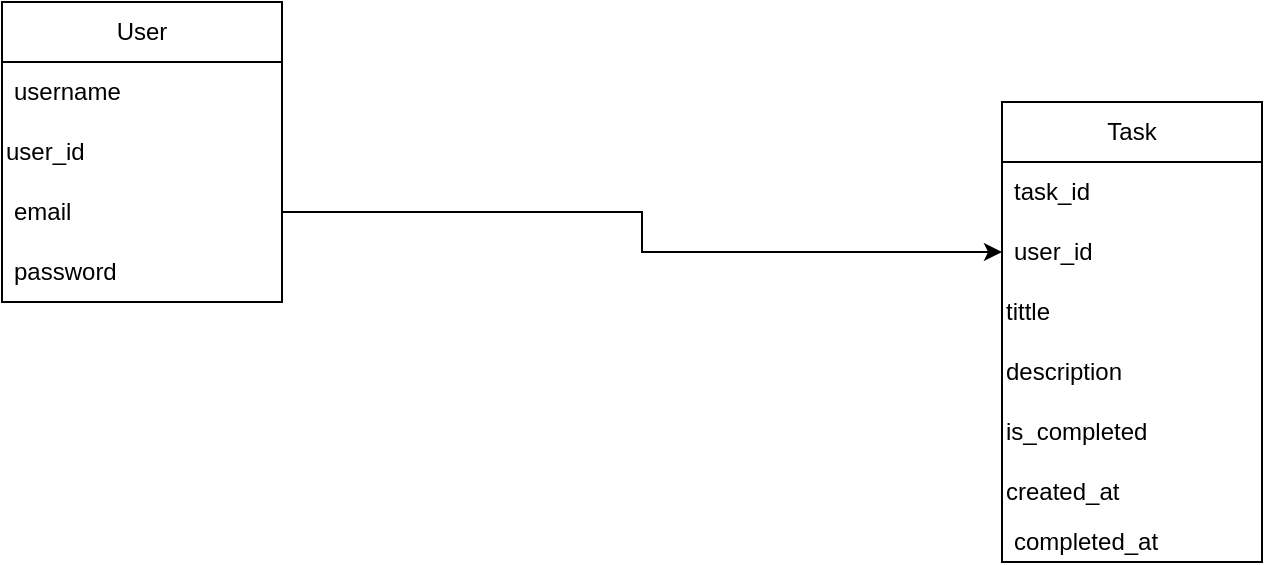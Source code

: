 <mxfile version="21.7.2" type="device">
  <diagram name="Page-1" id="n48PJm7sBHfnjwHNmEv_">
    <mxGraphModel dx="874" dy="518" grid="1" gridSize="10" guides="1" tooltips="1" connect="1" arrows="1" fold="1" page="1" pageScale="1" pageWidth="850" pageHeight="1100" math="0" shadow="0">
      <root>
        <mxCell id="0" />
        <mxCell id="1" parent="0" />
        <mxCell id="mhbAFcjy_efjkUenmuMN-1" value="User" style="swimlane;fontStyle=0;childLayout=stackLayout;horizontal=1;startSize=30;horizontalStack=0;resizeParent=1;resizeParentMax=0;resizeLast=0;collapsible=1;marginBottom=0;whiteSpace=wrap;html=1;" parent="1" vertex="1">
          <mxGeometry x="100" y="130" width="140" height="150" as="geometry" />
        </mxCell>
        <mxCell id="mhbAFcjy_efjkUenmuMN-2" value="username" style="text;strokeColor=none;fillColor=none;align=left;verticalAlign=middle;spacingLeft=4;spacingRight=4;overflow=hidden;points=[[0,0.5],[1,0.5]];portConstraint=eastwest;rotatable=0;whiteSpace=wrap;html=1;" parent="mhbAFcjy_efjkUenmuMN-1" vertex="1">
          <mxGeometry y="30" width="140" height="30" as="geometry" />
        </mxCell>
        <mxCell id="UVfqN-qkFNOM3BYCOPpI-1" value="user_id" style="text;html=1;strokeColor=none;fillColor=none;align=left;verticalAlign=middle;whiteSpace=wrap;rounded=0;" vertex="1" parent="mhbAFcjy_efjkUenmuMN-1">
          <mxGeometry y="60" width="140" height="30" as="geometry" />
        </mxCell>
        <mxCell id="mhbAFcjy_efjkUenmuMN-3" value="email" style="text;strokeColor=none;fillColor=none;align=left;verticalAlign=middle;spacingLeft=4;spacingRight=4;overflow=hidden;points=[[0,0.5],[1,0.5]];portConstraint=eastwest;rotatable=0;whiteSpace=wrap;html=1;" parent="mhbAFcjy_efjkUenmuMN-1" vertex="1">
          <mxGeometry y="90" width="140" height="30" as="geometry" />
        </mxCell>
        <mxCell id="mhbAFcjy_efjkUenmuMN-4" value="password" style="text;strokeColor=none;fillColor=none;align=left;verticalAlign=middle;spacingLeft=4;spacingRight=4;overflow=hidden;points=[[0,0.5],[1,0.5]];portConstraint=eastwest;rotatable=0;whiteSpace=wrap;html=1;" parent="mhbAFcjy_efjkUenmuMN-1" vertex="1">
          <mxGeometry y="120" width="140" height="30" as="geometry" />
        </mxCell>
        <mxCell id="mhbAFcjy_efjkUenmuMN-5" value="Task" style="swimlane;fontStyle=0;childLayout=stackLayout;horizontal=1;startSize=30;horizontalStack=0;resizeParent=1;resizeParentMax=0;resizeLast=0;collapsible=1;marginBottom=0;whiteSpace=wrap;html=1;" parent="1" vertex="1">
          <mxGeometry x="600" y="180" width="130" height="230" as="geometry" />
        </mxCell>
        <mxCell id="mhbAFcjy_efjkUenmuMN-6" value="task_id&lt;br&gt;" style="text;strokeColor=none;fillColor=none;align=left;verticalAlign=middle;spacingLeft=4;spacingRight=4;overflow=hidden;points=[[0,0.5],[1,0.5]];portConstraint=eastwest;rotatable=0;whiteSpace=wrap;html=1;" parent="mhbAFcjy_efjkUenmuMN-5" vertex="1">
          <mxGeometry y="30" width="130" height="30" as="geometry" />
        </mxCell>
        <mxCell id="mhbAFcjy_efjkUenmuMN-7" value="user_id" style="text;strokeColor=none;fillColor=none;align=left;verticalAlign=middle;spacingLeft=4;spacingRight=4;overflow=hidden;points=[[0,0.5],[1,0.5]];portConstraint=eastwest;rotatable=0;whiteSpace=wrap;html=1;" parent="mhbAFcjy_efjkUenmuMN-5" vertex="1">
          <mxGeometry y="60" width="130" height="30" as="geometry" />
        </mxCell>
        <mxCell id="UVfqN-qkFNOM3BYCOPpI-4" value="tittle" style="text;html=1;strokeColor=none;fillColor=none;align=left;verticalAlign=middle;whiteSpace=wrap;rounded=0;" vertex="1" parent="mhbAFcjy_efjkUenmuMN-5">
          <mxGeometry y="90" width="130" height="30" as="geometry" />
        </mxCell>
        <mxCell id="UVfqN-qkFNOM3BYCOPpI-3" value="description" style="text;html=1;strokeColor=none;fillColor=none;align=left;verticalAlign=middle;whiteSpace=wrap;rounded=0;" vertex="1" parent="mhbAFcjy_efjkUenmuMN-5">
          <mxGeometry y="120" width="130" height="30" as="geometry" />
        </mxCell>
        <mxCell id="UVfqN-qkFNOM3BYCOPpI-2" value="is_completed" style="text;html=1;strokeColor=none;fillColor=none;align=left;verticalAlign=middle;whiteSpace=wrap;rounded=0;" vertex="1" parent="mhbAFcjy_efjkUenmuMN-5">
          <mxGeometry y="150" width="130" height="30" as="geometry" />
        </mxCell>
        <mxCell id="mhbAFcjy_efjkUenmuMN-10" value="created_at" style="text;html=1;strokeColor=none;fillColor=none;align=left;verticalAlign=middle;whiteSpace=wrap;rounded=0;" parent="mhbAFcjy_efjkUenmuMN-5" vertex="1">
          <mxGeometry y="180" width="130" height="30" as="geometry" />
        </mxCell>
        <mxCell id="mhbAFcjy_efjkUenmuMN-8" value="completed_at" style="text;strokeColor=none;fillColor=none;align=left;verticalAlign=middle;spacingLeft=4;spacingRight=4;overflow=hidden;points=[[0,0.5],[1,0.5]];portConstraint=eastwest;rotatable=0;whiteSpace=wrap;html=1;" parent="mhbAFcjy_efjkUenmuMN-5" vertex="1">
          <mxGeometry y="210" width="130" height="20" as="geometry" />
        </mxCell>
        <mxCell id="mhbAFcjy_efjkUenmuMN-9" style="edgeStyle=orthogonalEdgeStyle;rounded=0;orthogonalLoop=1;jettySize=auto;html=1;entryX=0;entryY=0.5;entryDx=0;entryDy=0;" parent="1" source="mhbAFcjy_efjkUenmuMN-3" target="mhbAFcjy_efjkUenmuMN-7" edge="1">
          <mxGeometry relative="1" as="geometry" />
        </mxCell>
      </root>
    </mxGraphModel>
  </diagram>
</mxfile>
